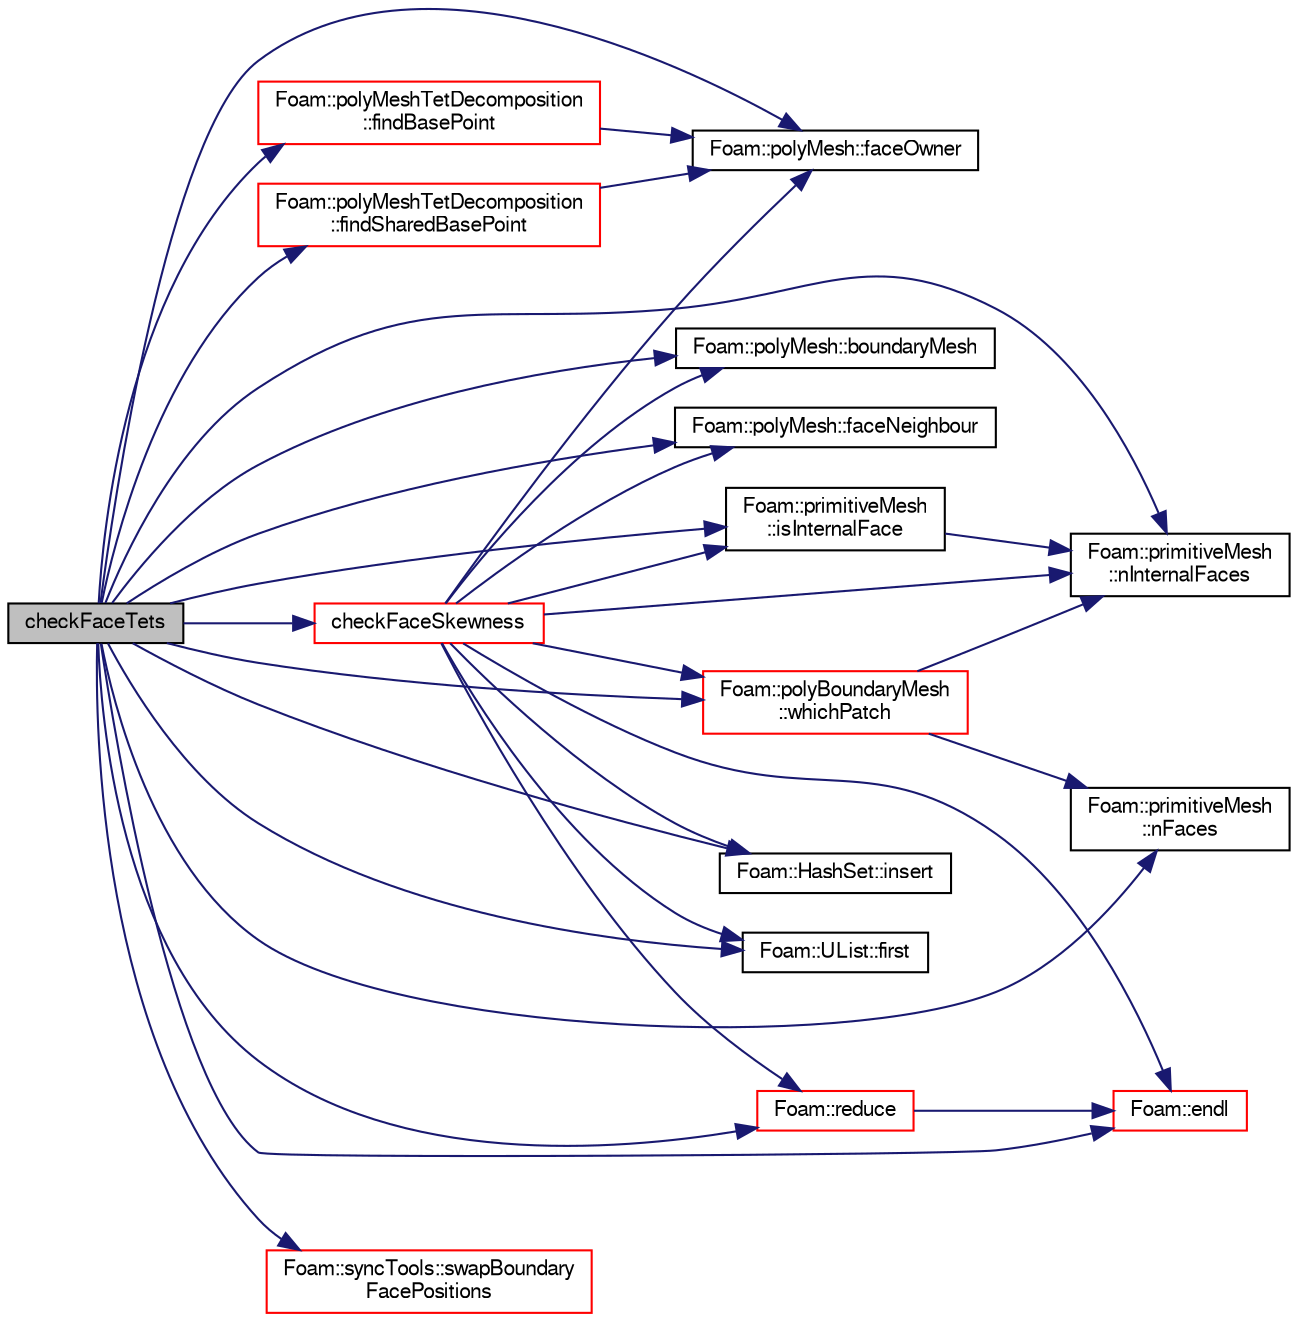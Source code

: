 digraph "checkFaceTets"
{
  bgcolor="transparent";
  edge [fontname="FreeSans",fontsize="10",labelfontname="FreeSans",labelfontsize="10"];
  node [fontname="FreeSans",fontsize="10",shape=record];
  rankdir="LR";
  Node2207 [label="checkFaceTets",height=0.2,width=0.4,color="black", fillcolor="grey75", style="filled", fontcolor="black"];
  Node2207 -> Node2208 [color="midnightblue",fontsize="10",style="solid",fontname="FreeSans"];
  Node2208 [label="Foam::polyMesh::boundaryMesh",height=0.2,width=0.4,color="black",URL="$a27410.html#a9f2b68c134340291eda6197f47f25484",tooltip="Return boundary mesh. "];
  Node2207 -> Node2209 [color="midnightblue",fontsize="10",style="solid",fontname="FreeSans"];
  Node2209 [label="checkFaceSkewness",height=0.2,width=0.4,color="red",URL="$a21562.html#a2df259c9e50de61beac65c3757c224eb",tooltip="See primitiveMesh. "];
  Node2209 -> Node2210 [color="midnightblue",fontsize="10",style="solid",fontname="FreeSans"];
  Node2210 [label="Foam::polyMesh::faceOwner",height=0.2,width=0.4,color="black",URL="$a27410.html#a57752b49bfee23ca1944c3fb0493974f",tooltip="Return face owner. "];
  Node2209 -> Node2211 [color="midnightblue",fontsize="10",style="solid",fontname="FreeSans"];
  Node2211 [label="Foam::polyMesh::faceNeighbour",height=0.2,width=0.4,color="black",URL="$a27410.html#a9fb57b52c700ed61f09ada65412d13e3",tooltip="Return face neighbour. "];
  Node2209 -> Node2208 [color="midnightblue",fontsize="10",style="solid",fontname="FreeSans"];
  Node2209 -> Node2269 [color="midnightblue",fontsize="10",style="solid",fontname="FreeSans"];
  Node2269 [label="Foam::primitiveMesh\l::isInternalFace",height=0.2,width=0.4,color="black",URL="$a27530.html#ae3e48ad9ec4c5132ec7d3d702ad17c9e",tooltip="Return true if given face label is internal to the mesh. "];
  Node2269 -> Node2259 [color="midnightblue",fontsize="10",style="solid",fontname="FreeSans"];
  Node2259 [label="Foam::primitiveMesh\l::nInternalFaces",height=0.2,width=0.4,color="black",URL="$a27530.html#aa6c7965af1f30d16d9125deb981cbdb0"];
  Node2209 -> Node2223 [color="midnightblue",fontsize="10",style="solid",fontname="FreeSans"];
  Node2223 [label="Foam::endl",height=0.2,width=0.4,color="red",URL="$a21124.html#a2db8fe02a0d3909e9351bb4275b23ce4",tooltip="Add newline and flush stream. "];
  Node2209 -> Node2338 [color="midnightblue",fontsize="10",style="solid",fontname="FreeSans"];
  Node2338 [label="Foam::HashSet::insert",height=0.2,width=0.4,color="black",URL="$a25690.html#a49f0753d9652681fc3a81f59951a0ad7",tooltip="Insert a new entry. "];
  Node2209 -> Node2339 [color="midnightblue",fontsize="10",style="solid",fontname="FreeSans"];
  Node2339 [label="Foam::polyBoundaryMesh\l::whichPatch",height=0.2,width=0.4,color="red",URL="$a27402.html#aa2ff13fd90903c4f4cdfe81b48b2bb92",tooltip="Return patch index for a given face label. "];
  Node2339 -> Node2258 [color="midnightblue",fontsize="10",style="solid",fontname="FreeSans"];
  Node2258 [label="Foam::primitiveMesh\l::nFaces",height=0.2,width=0.4,color="black",URL="$a27530.html#abe602c985a3c9ffa67176e969e77ca6f"];
  Node2339 -> Node2259 [color="midnightblue",fontsize="10",style="solid",fontname="FreeSans"];
  Node2209 -> Node2259 [color="midnightblue",fontsize="10",style="solid",fontname="FreeSans"];
  Node2209 -> Node2326 [color="midnightblue",fontsize="10",style="solid",fontname="FreeSans"];
  Node2326 [label="Foam::UList::first",height=0.2,width=0.4,color="black",URL="$a25698.html#a1c9828bc3de9502754d944c95a2ce0d9",tooltip="Return the first element of the list. "];
  Node2209 -> Node2365 [color="midnightblue",fontsize="10",style="solid",fontname="FreeSans"];
  Node2365 [label="Foam::reduce",height=0.2,width=0.4,color="red",URL="$a21124.html#a7ffd6af4acc2eb9ba72ee296b5ecda23"];
  Node2365 -> Node2223 [color="midnightblue",fontsize="10",style="solid",fontname="FreeSans"];
  Node2207 -> Node2223 [color="midnightblue",fontsize="10",style="solid",fontname="FreeSans"];
  Node2207 -> Node2211 [color="midnightblue",fontsize="10",style="solid",fontname="FreeSans"];
  Node2207 -> Node2210 [color="midnightblue",fontsize="10",style="solid",fontname="FreeSans"];
  Node2207 -> Node2666 [color="midnightblue",fontsize="10",style="solid",fontname="FreeSans"];
  Node2666 [label="Foam::polyMeshTetDecomposition\l::findBasePoint",height=0.2,width=0.4,color="red",URL="$a27418.html#a7a36a39125ed9c7b3e64590d21354995",tooltip="Find the base point to use for a minimum triangle. "];
  Node2666 -> Node2210 [color="midnightblue",fontsize="10",style="solid",fontname="FreeSans"];
  Node2207 -> Node2690 [color="midnightblue",fontsize="10",style="solid",fontname="FreeSans"];
  Node2690 [label="Foam::polyMeshTetDecomposition\l::findSharedBasePoint",height=0.2,width=0.4,color="red",URL="$a27418.html#a2f82d46e9cd43696e0df7c9a70139382",tooltip="Find the first suitable base point to use for a minimum. "];
  Node2690 -> Node2210 [color="midnightblue",fontsize="10",style="solid",fontname="FreeSans"];
  Node2207 -> Node2326 [color="midnightblue",fontsize="10",style="solid",fontname="FreeSans"];
  Node2207 -> Node2338 [color="midnightblue",fontsize="10",style="solid",fontname="FreeSans"];
  Node2207 -> Node2269 [color="midnightblue",fontsize="10",style="solid",fontname="FreeSans"];
  Node2207 -> Node2258 [color="midnightblue",fontsize="10",style="solid",fontname="FreeSans"];
  Node2207 -> Node2259 [color="midnightblue",fontsize="10",style="solid",fontname="FreeSans"];
  Node2207 -> Node2365 [color="midnightblue",fontsize="10",style="solid",fontname="FreeSans"];
  Node2207 -> Node2375 [color="midnightblue",fontsize="10",style="solid",fontname="FreeSans"];
  Node2375 [label="Foam::syncTools::swapBoundary\lFacePositions",height=0.2,width=0.4,color="red",URL="$a27502.html#aeb004d7a883cc5739401dacfccfae7ec",tooltip="Swap coupled positions. "];
  Node2207 -> Node2339 [color="midnightblue",fontsize="10",style="solid",fontname="FreeSans"];
}

